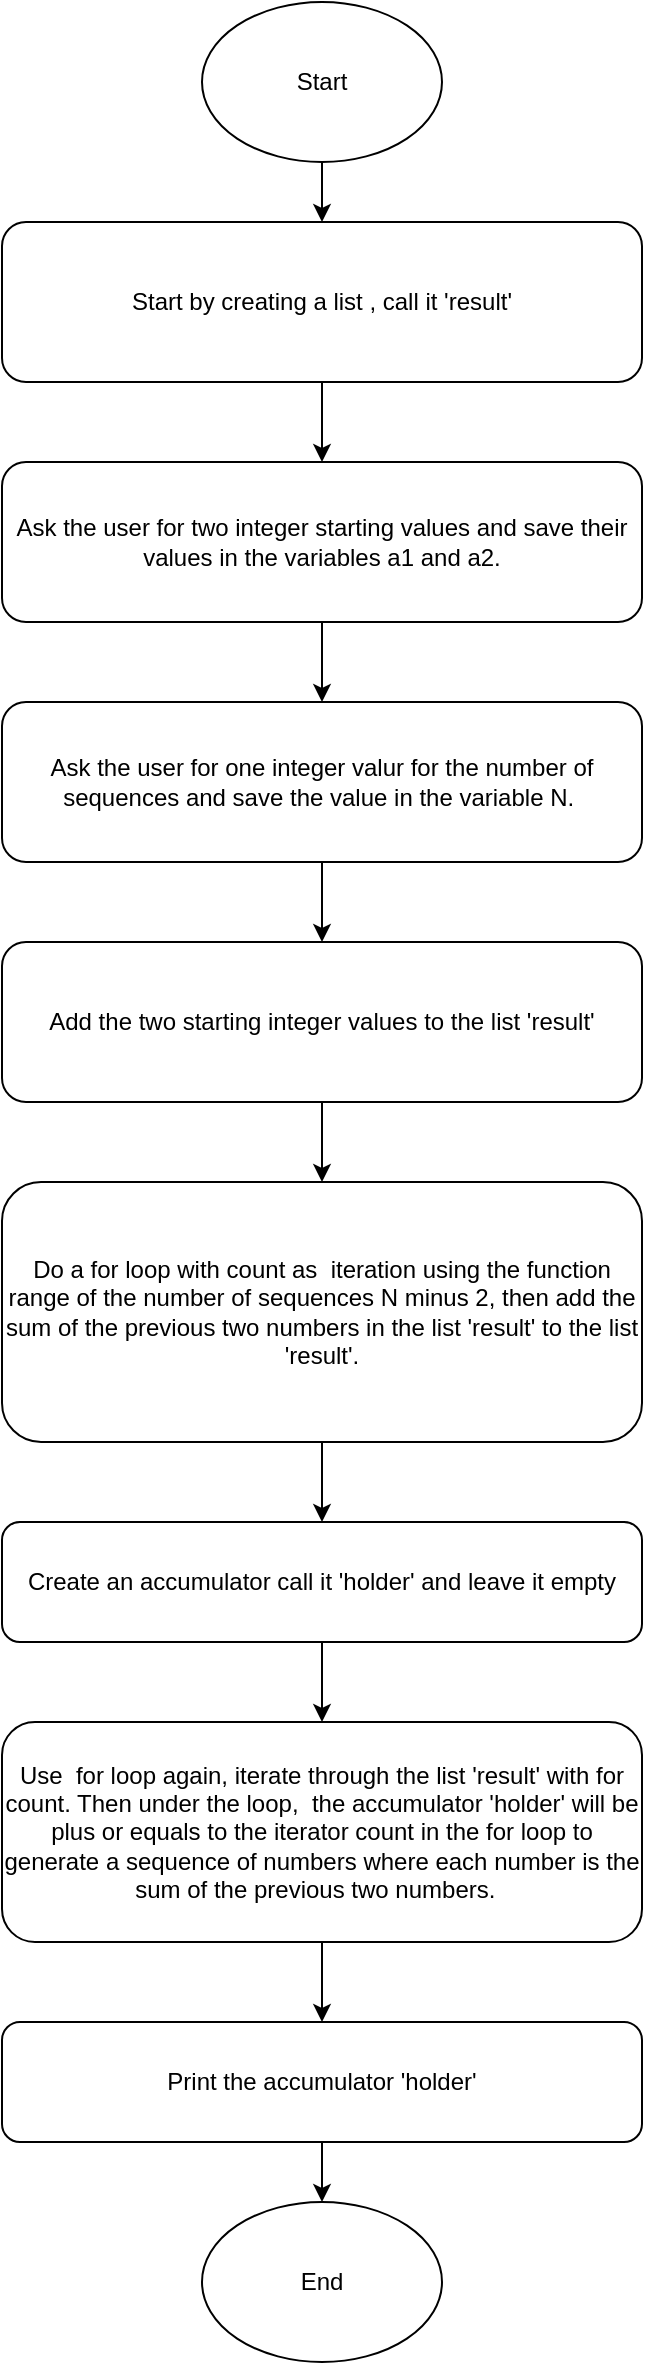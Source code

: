 <mxfile>
    <diagram id="W0PfBEBKrW5IkrO9y0Lx" name="Page-1">
        <mxGraphModel dx="384" dy="611" grid="1" gridSize="10" guides="1" tooltips="1" connect="1" arrows="1" fold="1" page="1" pageScale="1" pageWidth="850" pageHeight="1100" math="0" shadow="0">
            <root>
                <mxCell id="0"/>
                <mxCell id="1" parent="0"/>
                <mxCell id="15" style="edgeStyle=none;html=1;exitX=0.5;exitY=1;exitDx=0;exitDy=0;entryX=0.5;entryY=0;entryDx=0;entryDy=0;" edge="1" parent="1" source="2" target="4">
                    <mxGeometry relative="1" as="geometry"/>
                </mxCell>
                <mxCell id="2" value="Start" style="ellipse;whiteSpace=wrap;html=1;" vertex="1" parent="1">
                    <mxGeometry x="140" y="10" width="120" height="80" as="geometry"/>
                </mxCell>
                <mxCell id="16" style="edgeStyle=none;html=1;entryX=0.5;entryY=0;entryDx=0;entryDy=0;" edge="1" parent="1" source="4" target="5">
                    <mxGeometry relative="1" as="geometry"/>
                </mxCell>
                <mxCell id="4" value="Start by creating a list , call it 'result'" style="rounded=1;whiteSpace=wrap;html=1;" vertex="1" parent="1">
                    <mxGeometry x="40" y="120" width="320" height="80" as="geometry"/>
                </mxCell>
                <mxCell id="17" style="edgeStyle=none;html=1;entryX=0.5;entryY=0;entryDx=0;entryDy=0;" edge="1" parent="1" source="5" target="7">
                    <mxGeometry relative="1" as="geometry"/>
                </mxCell>
                <mxCell id="5" value="Ask the user for two integer starting values and save their values in the variables a1 and a2." style="rounded=1;whiteSpace=wrap;html=1;" vertex="1" parent="1">
                    <mxGeometry x="40" y="240" width="320" height="80" as="geometry"/>
                </mxCell>
                <mxCell id="18" style="edgeStyle=none;html=1;entryX=0.5;entryY=0;entryDx=0;entryDy=0;" edge="1" parent="1" source="7" target="8">
                    <mxGeometry relative="1" as="geometry"/>
                </mxCell>
                <mxCell id="7" value="Ask the user for one integer valur for the number of sequences and save the value in the variable N.&amp;nbsp;" style="rounded=1;whiteSpace=wrap;html=1;" vertex="1" parent="1">
                    <mxGeometry x="40" y="360" width="320" height="80" as="geometry"/>
                </mxCell>
                <mxCell id="19" style="edgeStyle=none;html=1;entryX=0.5;entryY=0;entryDx=0;entryDy=0;" edge="1" parent="1" source="8" target="10">
                    <mxGeometry relative="1" as="geometry"/>
                </mxCell>
                <mxCell id="8" value="Add the two starting integer values to the list 'result'" style="rounded=1;whiteSpace=wrap;html=1;" vertex="1" parent="1">
                    <mxGeometry x="40" y="480" width="320" height="80" as="geometry"/>
                </mxCell>
                <mxCell id="20" style="edgeStyle=none;html=1;entryX=0.5;entryY=0;entryDx=0;entryDy=0;" edge="1" parent="1" source="10" target="11">
                    <mxGeometry relative="1" as="geometry"/>
                </mxCell>
                <mxCell id="10" value="Do a for loop with count as&amp;nbsp; iteration using the function range of the number of sequences N minus 2, then add the sum of the previous two numbers in the list 'result' to the list 'result'." style="rounded=1;whiteSpace=wrap;html=1;" vertex="1" parent="1">
                    <mxGeometry x="40" y="600" width="320" height="130" as="geometry"/>
                </mxCell>
                <mxCell id="21" style="edgeStyle=none;html=1;entryX=0.5;entryY=0;entryDx=0;entryDy=0;" edge="1" parent="1" source="11" target="12">
                    <mxGeometry relative="1" as="geometry"/>
                </mxCell>
                <mxCell id="11" value="Create an accumulator call it 'holder' and leave it empty" style="rounded=1;whiteSpace=wrap;html=1;" vertex="1" parent="1">
                    <mxGeometry x="40" y="770" width="320" height="60" as="geometry"/>
                </mxCell>
                <mxCell id="22" style="edgeStyle=none;html=1;entryX=0.5;entryY=0;entryDx=0;entryDy=0;" edge="1" parent="1" source="12" target="14">
                    <mxGeometry relative="1" as="geometry"/>
                </mxCell>
                <mxCell id="12" value="Use&amp;nbsp; for loop again, iterate through the list 'result' with for count. Then under the loop,&amp;nbsp; the accumulator 'holder' will be plus or equals to the iterator count in the for loop to generate a sequence of numbers where each number is the sum of the previous two numbers.&amp;nbsp;&amp;nbsp;" style="rounded=1;whiteSpace=wrap;html=1;" vertex="1" parent="1">
                    <mxGeometry x="40" y="870" width="320" height="110" as="geometry"/>
                </mxCell>
                <mxCell id="13" value="End" style="ellipse;whiteSpace=wrap;html=1;" vertex="1" parent="1">
                    <mxGeometry x="140" y="1110" width="120" height="80" as="geometry"/>
                </mxCell>
                <mxCell id="23" style="edgeStyle=none;html=1;entryX=0.5;entryY=0;entryDx=0;entryDy=0;" edge="1" parent="1" source="14" target="13">
                    <mxGeometry relative="1" as="geometry"/>
                </mxCell>
                <mxCell id="14" value="Print the accumulator 'holder'" style="rounded=1;whiteSpace=wrap;html=1;" vertex="1" parent="1">
                    <mxGeometry x="40" y="1020" width="320" height="60" as="geometry"/>
                </mxCell>
            </root>
        </mxGraphModel>
    </diagram>
</mxfile>